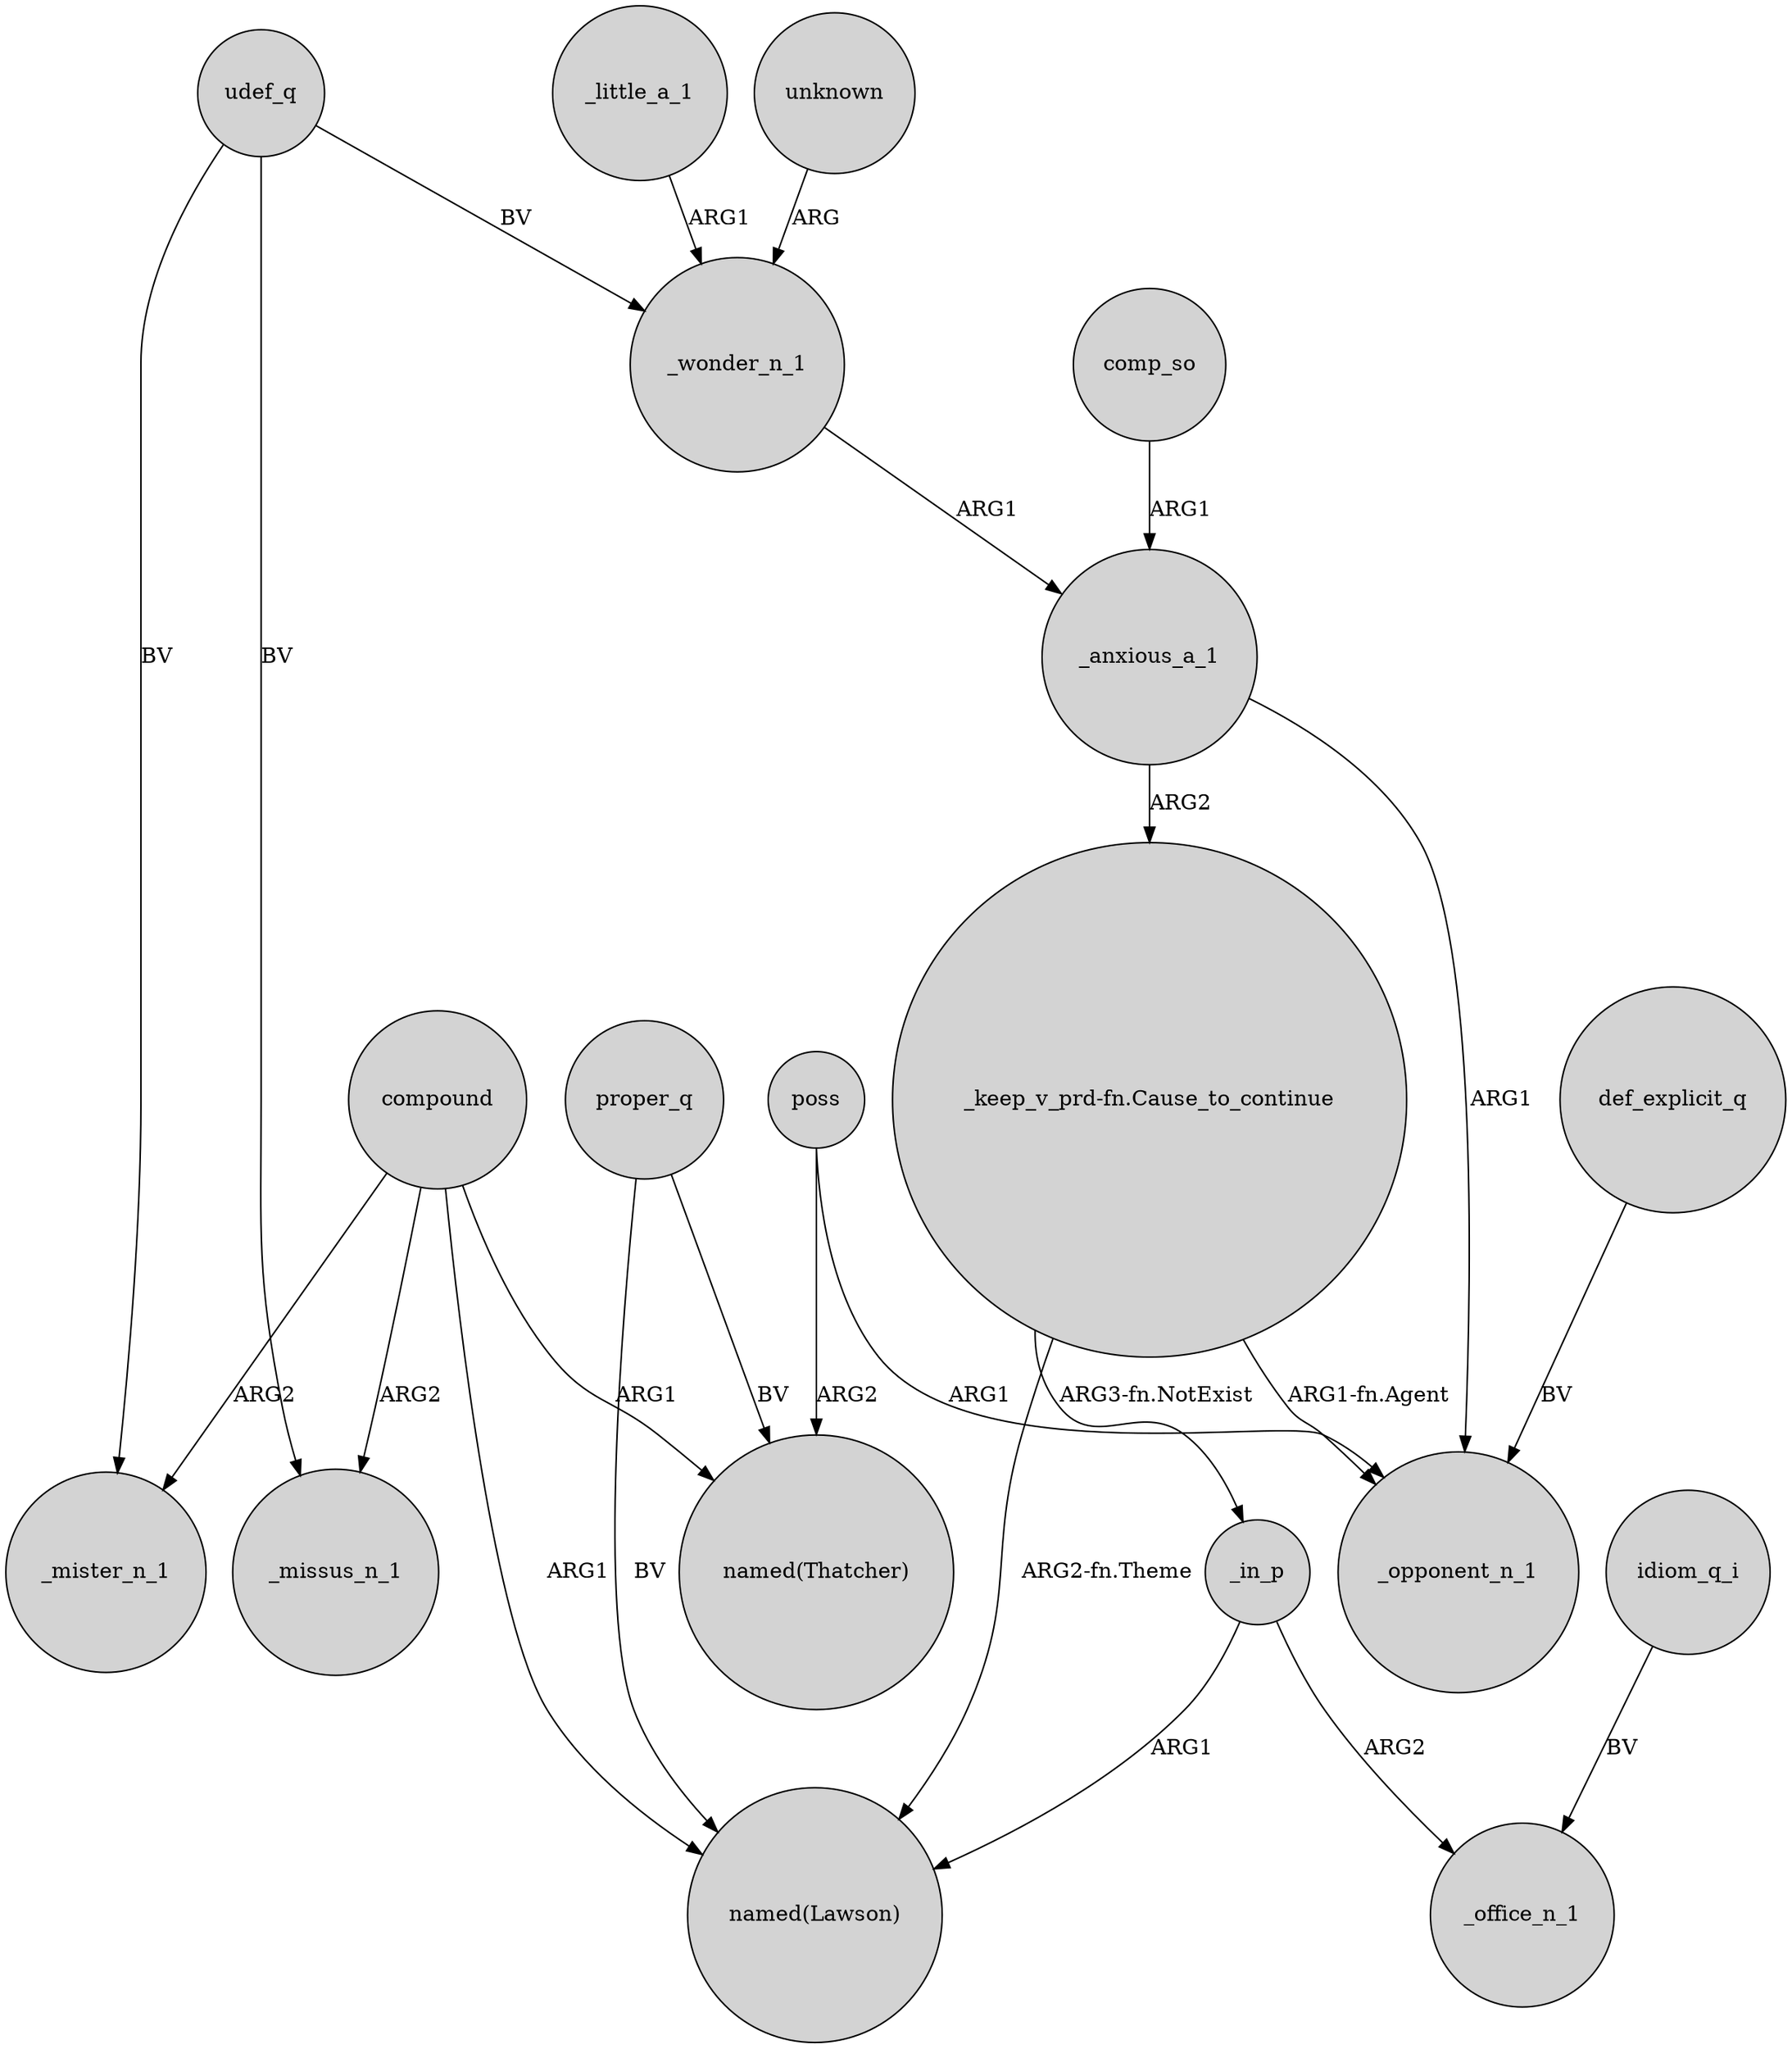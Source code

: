 digraph {
	node [shape=circle style=filled]
	"_keep_v_prd-fn.Cause_to_continue" -> _in_p [label="ARG3-fn.NotExist"]
	"_keep_v_prd-fn.Cause_to_continue" -> _opponent_n_1 [label="ARG1-fn.Agent"]
	_in_p -> "named(Lawson)" [label=ARG1]
	compound -> _mister_n_1 [label=ARG2]
	compound -> _missus_n_1 [label=ARG2]
	udef_q -> _mister_n_1 [label=BV]
	idiom_q_i -> _office_n_1 [label=BV]
	udef_q -> _missus_n_1 [label=BV]
	_in_p -> _office_n_1 [label=ARG2]
	compound -> "named(Thatcher)" [label=ARG1]
	_little_a_1 -> _wonder_n_1 [label=ARG1]
	compound -> "named(Lawson)" [label=ARG1]
	proper_q -> "named(Lawson)" [label=BV]
	unknown -> _wonder_n_1 [label=ARG]
	comp_so -> _anxious_a_1 [label=ARG1]
	poss -> _opponent_n_1 [label=ARG1]
	_anxious_a_1 -> _opponent_n_1 [label=ARG1]
	"_keep_v_prd-fn.Cause_to_continue" -> "named(Lawson)" [label="ARG2-fn.Theme"]
	udef_q -> _wonder_n_1 [label=BV]
	poss -> "named(Thatcher)" [label=ARG2]
	_anxious_a_1 -> "_keep_v_prd-fn.Cause_to_continue" [label=ARG2]
	proper_q -> "named(Thatcher)" [label=BV]
	_wonder_n_1 -> _anxious_a_1 [label=ARG1]
	def_explicit_q -> _opponent_n_1 [label=BV]
}

